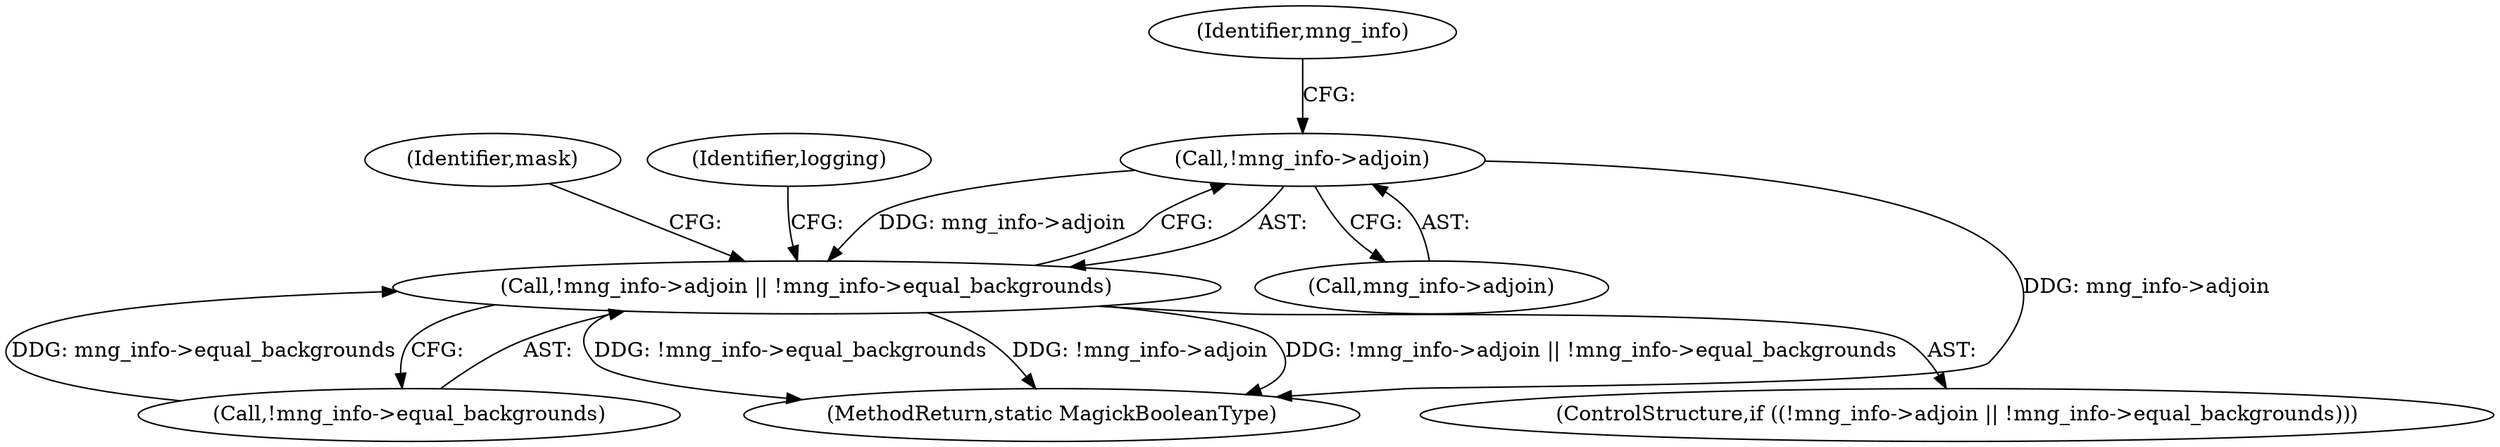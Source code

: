 digraph "0_ImageMagick_816ecab6c532ae086ff4186b3eaf4aa7092d536f@pointer" {
"1004669" [label="(Call,!mng_info->adjoin)"];
"1004668" [label="(Call,!mng_info->adjoin || !mng_info->equal_backgrounds)"];
"1004670" [label="(Call,mng_info->adjoin)"];
"1004680" [label="(Identifier,mask)"];
"1004668" [label="(Call,!mng_info->adjoin || !mng_info->equal_backgrounds)"];
"1004669" [label="(Call,!mng_info->adjoin)"];
"1004673" [label="(Call,!mng_info->equal_backgrounds)"];
"1004675" [label="(Identifier,mng_info)"];
"1009779" [label="(MethodReturn,static MagickBooleanType)"];
"1004667" [label="(ControlStructure,if ((!mng_info->adjoin || !mng_info->equal_backgrounds)))"];
"1004763" [label="(Identifier,logging)"];
"1004669" -> "1004668"  [label="AST: "];
"1004669" -> "1004670"  [label="CFG: "];
"1004670" -> "1004669"  [label="AST: "];
"1004675" -> "1004669"  [label="CFG: "];
"1004668" -> "1004669"  [label="CFG: "];
"1004669" -> "1009779"  [label="DDG: mng_info->adjoin"];
"1004669" -> "1004668"  [label="DDG: mng_info->adjoin"];
"1004668" -> "1004667"  [label="AST: "];
"1004668" -> "1004673"  [label="CFG: "];
"1004673" -> "1004668"  [label="AST: "];
"1004680" -> "1004668"  [label="CFG: "];
"1004763" -> "1004668"  [label="CFG: "];
"1004668" -> "1009779"  [label="DDG: !mng_info->equal_backgrounds"];
"1004668" -> "1009779"  [label="DDG: !mng_info->adjoin"];
"1004668" -> "1009779"  [label="DDG: !mng_info->adjoin || !mng_info->equal_backgrounds"];
"1004673" -> "1004668"  [label="DDG: mng_info->equal_backgrounds"];
}
